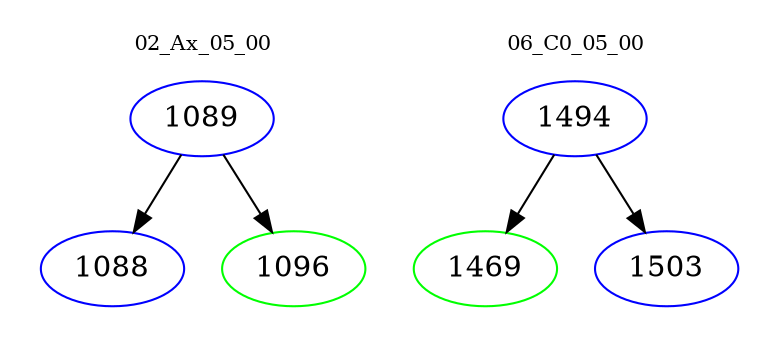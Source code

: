 digraph{
subgraph cluster_0 {
color = white
label = "02_Ax_05_00";
fontsize=10;
T0_1089 [label="1089", color="blue"]
T0_1089 -> T0_1088 [color="black"]
T0_1088 [label="1088", color="blue"]
T0_1089 -> T0_1096 [color="black"]
T0_1096 [label="1096", color="green"]
}
subgraph cluster_1 {
color = white
label = "06_C0_05_00";
fontsize=10;
T1_1494 [label="1494", color="blue"]
T1_1494 -> T1_1469 [color="black"]
T1_1469 [label="1469", color="green"]
T1_1494 -> T1_1503 [color="black"]
T1_1503 [label="1503", color="blue"]
}
}
